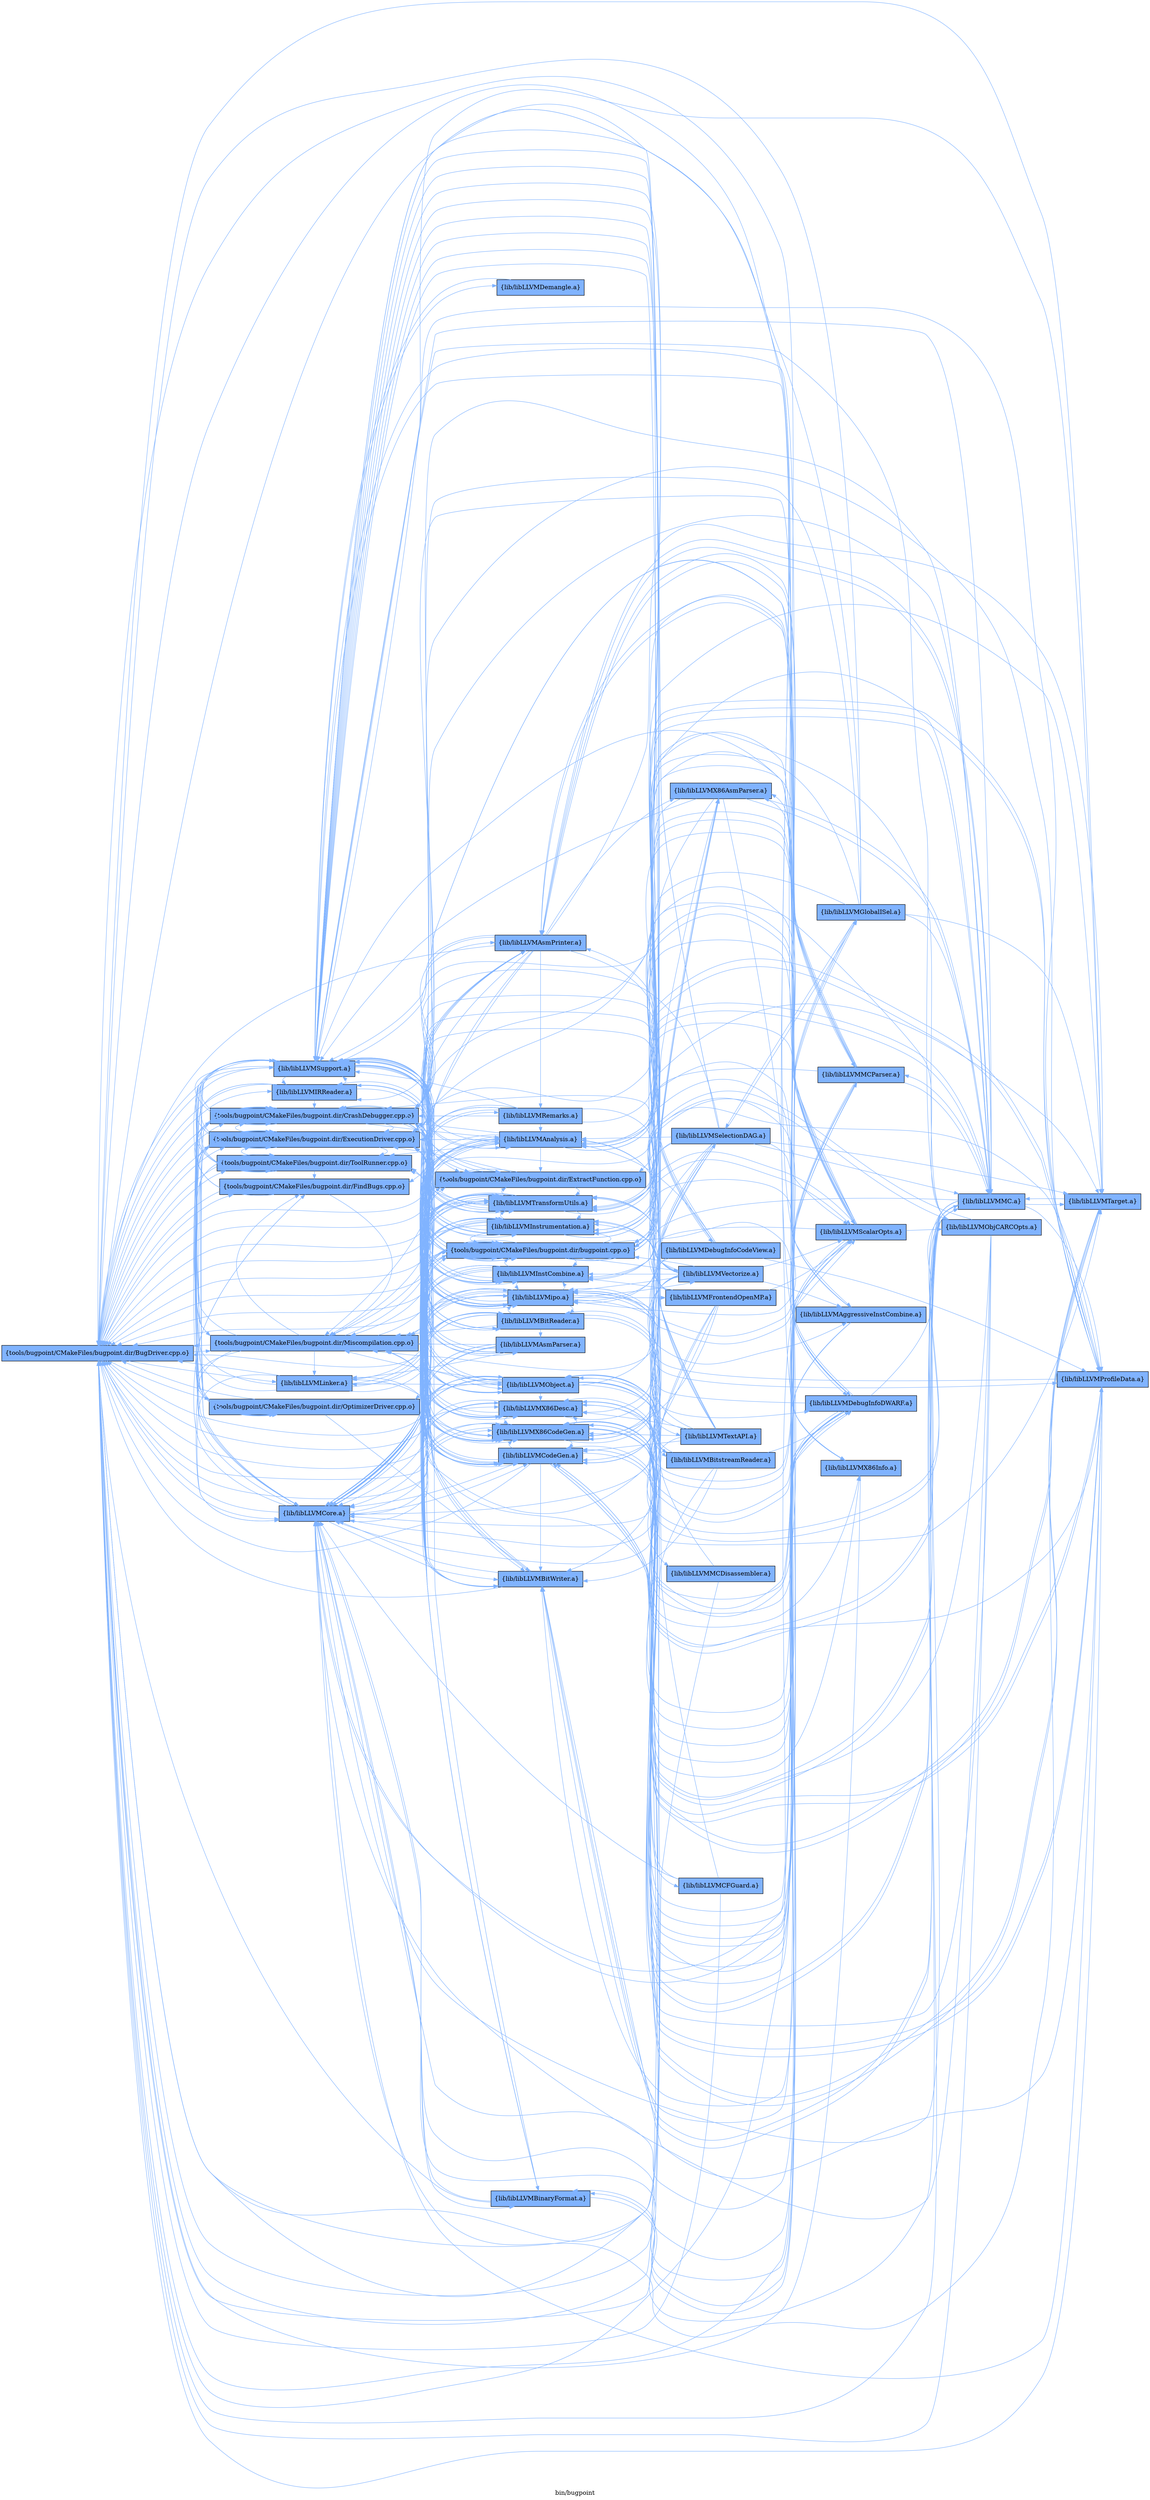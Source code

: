 digraph "bin/bugpoint" {
	label="bin/bugpoint";
	rankdir=LR;
	{ rank=same; Node0x5646d487c768;  }
	{ rank=same; Node0x5646d487c1c8; Node0x5646d487c8f8; Node0x5646d487d6b8; Node0x5646d487dde8; Node0x5646d487e608; Node0x5646d487eba8; Node0x5646d488dec8; Node0x5646d488e8c8; Node0x5646d488fb88; Node0x5646d48a2878;  }
	{ rank=same; Node0x5646d487d078; Node0x5646d4885cc8; Node0x5646d488cc08; Node0x5646d48a1f18; Node0x5646d488c708; Node0x5646d488b1c8; Node0x5646d488d608; Node0x5646d48969d8; Node0x5646d488c0c8; Node0x5646d4896f78; Node0x5646d48899b8; Node0x5646d488fdb8; Node0x5646d488d9c8; Node0x5646d488c438; Node0x5646d488f188; Node0x5646d48900d8; Node0x5646d48a37c8; Node0x5646d4895218;  }

	Node0x5646d487c768 [shape=record,shape=box,group=1,style=filled,fillcolor="0.600000 0.5 1",label="{tools/bugpoint/CMakeFiles/bugpoint.dir/BugDriver.cpp.o}"];
	Node0x5646d487c768 -> Node0x5646d487c1c8[color="0.600000 0.5 1"];
	Node0x5646d487c768 -> Node0x5646d487c8f8[color="0.600000 0.5 1"];
	Node0x5646d487c768 -> Node0x5646d487d6b8[color="0.600000 0.5 1"];
	Node0x5646d487c768 -> Node0x5646d487dde8[color="0.600000 0.5 1"];
	Node0x5646d487c768 -> Node0x5646d487e608[color="0.600000 0.5 1"];
	Node0x5646d487c768 -> Node0x5646d487eba8[color="0.600000 0.5 1"];
	Node0x5646d487c768 -> Node0x5646d488dec8[color="0.600000 0.5 1"];
	Node0x5646d487c768 -> Node0x5646d488e8c8[color="0.600000 0.5 1"];
	Node0x5646d487c768 -> Node0x5646d488fb88[color="0.600000 0.5 1"];
	Node0x5646d487c768 -> Node0x5646d48a2878[color="0.600000 0.5 1"];
	Node0x5646d487c1c8 [shape=record,shape=box,group=1,style=filled,fillcolor="0.600000 0.5 1",label="{tools/bugpoint/CMakeFiles/bugpoint.dir/CrashDebugger.cpp.o}"];
	Node0x5646d487c1c8 -> Node0x5646d487c768[color="0.600000 0.5 1"];
	Node0x5646d487c1c8 -> Node0x5646d487c8f8[color="0.600000 0.5 1"];
	Node0x5646d487c1c8 -> Node0x5646d487d078[color="0.600000 0.5 1"];
	Node0x5646d487c1c8 -> Node0x5646d487e608[color="0.600000 0.5 1"];
	Node0x5646d487c1c8 -> Node0x5646d4885cc8[color="0.600000 0.5 1"];
	Node0x5646d487c1c8 -> Node0x5646d488cc08[color="0.600000 0.5 1"];
	Node0x5646d487c1c8 -> Node0x5646d488dec8[color="0.600000 0.5 1"];
	Node0x5646d487c1c8 -> Node0x5646d48a2878[color="0.600000 0.5 1"];
	Node0x5646d487c1c8 -> Node0x5646d48a1f18[color="0.600000 0.5 1"];
	Node0x5646d487c8f8 [shape=record,shape=box,group=1,style=filled,fillcolor="0.600000 0.5 1",label="{tools/bugpoint/CMakeFiles/bugpoint.dir/ExecutionDriver.cpp.o}"];
	Node0x5646d487c8f8 -> Node0x5646d487c768[color="0.600000 0.5 1"];
	Node0x5646d487c8f8 -> Node0x5646d487c1c8[color="0.600000 0.5 1"];
	Node0x5646d487c8f8 -> Node0x5646d487e608[color="0.600000 0.5 1"];
	Node0x5646d487c8f8 -> Node0x5646d487eba8[color="0.600000 0.5 1"];
	Node0x5646d487c8f8 -> Node0x5646d48a2878[color="0.600000 0.5 1"];
	Node0x5646d487d6b8 [shape=record,shape=box,group=1,style=filled,fillcolor="0.600000 0.5 1",label="{tools/bugpoint/CMakeFiles/bugpoint.dir/FindBugs.cpp.o}"];
	Node0x5646d487d6b8 -> Node0x5646d487c768[color="0.600000 0.5 1"];
	Node0x5646d487d6b8 -> Node0x5646d487c1c8[color="0.600000 0.5 1"];
	Node0x5646d487d6b8 -> Node0x5646d487c8f8[color="0.600000 0.5 1"];
	Node0x5646d487d6b8 -> Node0x5646d487dde8[color="0.600000 0.5 1"];
	Node0x5646d487d6b8 -> Node0x5646d487e608[color="0.600000 0.5 1"];
	Node0x5646d487d6b8 -> Node0x5646d48a2878[color="0.600000 0.5 1"];
	Node0x5646d487dde8 [shape=record,shape=box,group=1,style=filled,fillcolor="0.600000 0.5 1",label="{tools/bugpoint/CMakeFiles/bugpoint.dir/Miscompilation.cpp.o}"];
	Node0x5646d487dde8 -> Node0x5646d487c768[color="0.600000 0.5 1"];
	Node0x5646d487dde8 -> Node0x5646d487c1c8[color="0.600000 0.5 1"];
	Node0x5646d487dde8 -> Node0x5646d487c8f8[color="0.600000 0.5 1"];
	Node0x5646d487dde8 -> Node0x5646d487d078[color="0.600000 0.5 1"];
	Node0x5646d487dde8 -> Node0x5646d487d6b8[color="0.600000 0.5 1"];
	Node0x5646d487dde8 -> Node0x5646d487e608[color="0.600000 0.5 1"];
	Node0x5646d487dde8 -> Node0x5646d487eba8[color="0.600000 0.5 1"];
	Node0x5646d487dde8 -> Node0x5646d4885cc8[color="0.600000 0.5 1"];
	Node0x5646d487dde8 -> Node0x5646d488dec8[color="0.600000 0.5 1"];
	Node0x5646d487dde8 -> Node0x5646d488fb88[color="0.600000 0.5 1"];
	Node0x5646d487dde8 -> Node0x5646d48a2878[color="0.600000 0.5 1"];
	Node0x5646d487dde8 -> Node0x5646d48a1f18[color="0.600000 0.5 1"];
	Node0x5646d487e608 [shape=record,shape=box,group=1,style=filled,fillcolor="0.600000 0.5 1",label="{tools/bugpoint/CMakeFiles/bugpoint.dir/OptimizerDriver.cpp.o}"];
	Node0x5646d487e608 -> Node0x5646d487c768[color="0.600000 0.5 1"];
	Node0x5646d487e608 -> Node0x5646d487c1c8[color="0.600000 0.5 1"];
	Node0x5646d487e608 -> Node0x5646d487c8f8[color="0.600000 0.5 1"];
	Node0x5646d487e608 -> Node0x5646d487eba8[color="0.600000 0.5 1"];
	Node0x5646d487e608 -> Node0x5646d488c708[color="0.600000 0.5 1"];
	Node0x5646d487e608 -> Node0x5646d48a2878[color="0.600000 0.5 1"];
	Node0x5646d487eba8 [shape=record,shape=box,group=1,style=filled,fillcolor="0.600000 0.5 1",label="{tools/bugpoint/CMakeFiles/bugpoint.dir/ToolRunner.cpp.o}"];
	Node0x5646d487eba8 -> Node0x5646d487c768[color="0.600000 0.5 1"];
	Node0x5646d487eba8 -> Node0x5646d487c1c8[color="0.600000 0.5 1"];
	Node0x5646d487eba8 -> Node0x5646d487c8f8[color="0.600000 0.5 1"];
	Node0x5646d487eba8 -> Node0x5646d487d6b8[color="0.600000 0.5 1"];
	Node0x5646d487eba8 -> Node0x5646d48a2878[color="0.600000 0.5 1"];
	Node0x5646d488dec8 [shape=record,shape=box,group=1,style=filled,fillcolor="0.600000 0.5 1",label="{lib/libLLVMCore.a}"];
	Node0x5646d488dec8 -> Node0x5646d487c768[color="0.600000 0.5 1"];
	Node0x5646d488dec8 -> Node0x5646d48a2878[color="0.600000 0.5 1"];
	Node0x5646d488dec8 -> Node0x5646d487c1c8[color="0.600000 0.5 1"];
	Node0x5646d488dec8 -> Node0x5646d488b1c8[color="0.600000 0.5 1"];
	Node0x5646d488dec8 -> Node0x5646d488cc08[color="0.600000 0.5 1"];
	Node0x5646d488dec8 -> Node0x5646d488c708[color="0.600000 0.5 1"];
	Node0x5646d488dec8 -> Node0x5646d488d608[color="0.600000 0.5 1"];
	Node0x5646d488dec8 -> Node0x5646d48969d8[color="0.600000 0.5 1"];
	Node0x5646d488dec8 -> Node0x5646d488c0c8[color="0.600000 0.5 1"];
	Node0x5646d488dec8 -> Node0x5646d487d078[color="0.600000 0.5 1"];
	Node0x5646d488dec8 -> Node0x5646d487d6b8[color="0.600000 0.5 1"];
	Node0x5646d488dec8 -> Node0x5646d4896f78[color="0.600000 0.5 1"];
	Node0x5646d488dec8 -> Node0x5646d487c8f8[color="0.600000 0.5 1"];
	Node0x5646d488dec8 -> Node0x5646d4885cc8[color="0.600000 0.5 1"];
	Node0x5646d488e8c8 [shape=record,shape=box,group=1,style=filled,fillcolor="0.600000 0.5 1",label="{lib/libLLVMIRReader.a}"];
	Node0x5646d488e8c8 -> Node0x5646d487c768[color="0.600000 0.5 1"];
	Node0x5646d488e8c8 -> Node0x5646d487c1c8[color="0.600000 0.5 1"];
	Node0x5646d488e8c8 -> Node0x5646d487dde8[color="0.600000 0.5 1"];
	Node0x5646d488e8c8 -> Node0x5646d488d608[color="0.600000 0.5 1"];
	Node0x5646d488e8c8 -> Node0x5646d488dec8[color="0.600000 0.5 1"];
	Node0x5646d488e8c8 -> Node0x5646d48a2878[color="0.600000 0.5 1"];
	Node0x5646d488e8c8 -> Node0x5646d48899b8[color="0.600000 0.5 1"];
	Node0x5646d488e8c8 -> Node0x5646d488fdb8[color="0.600000 0.5 1"];
	Node0x5646d488fb88 [shape=record,shape=box,group=1,style=filled,fillcolor="0.600000 0.5 1",label="{lib/libLLVMLinker.a}"];
	Node0x5646d488fb88 -> Node0x5646d487c768[color="0.600000 0.5 1"];
	Node0x5646d488fb88 -> Node0x5646d487c1c8[color="0.600000 0.5 1"];
	Node0x5646d488fb88 -> Node0x5646d488b1c8[color="0.600000 0.5 1"];
	Node0x5646d488fb88 -> Node0x5646d488cc08[color="0.600000 0.5 1"];
	Node0x5646d488fb88 -> Node0x5646d488dec8[color="0.600000 0.5 1"];
	Node0x5646d488fb88 -> Node0x5646d488d9c8[color="0.600000 0.5 1"];
	Node0x5646d488fb88 -> Node0x5646d48a2878[color="0.600000 0.5 1"];
	Node0x5646d488fb88 -> Node0x5646d48a1f18[color="0.600000 0.5 1"];
	Node0x5646d488fb88 -> Node0x5646d488c438[color="0.600000 0.5 1"];
	Node0x5646d48a2878 [shape=record,shape=box,group=1,style=filled,fillcolor="0.600000 0.5 1",label="{lib/libLLVMSupport.a}"];
	Node0x5646d48a2878 -> Node0x5646d487c768[color="0.600000 0.5 1"];
	Node0x5646d48a2878 -> Node0x5646d487c1c8[color="0.600000 0.5 1"];
	Node0x5646d48a2878 -> Node0x5646d487c8f8[color="0.600000 0.5 1"];
	Node0x5646d48a2878 -> Node0x5646d488b1c8[color="0.600000 0.5 1"];
	Node0x5646d48a2878 -> Node0x5646d488cc08[color="0.600000 0.5 1"];
	Node0x5646d48a2878 -> Node0x5646d488d608[color="0.600000 0.5 1"];
	Node0x5646d48a2878 -> Node0x5646d488dec8[color="0.600000 0.5 1"];
	Node0x5646d48a2878 -> Node0x5646d4885cc8[color="0.600000 0.5 1"];
	Node0x5646d48a2878 -> Node0x5646d488f188[color="0.600000 0.5 1"];
	Node0x5646d48a2878 -> Node0x5646d488c708[color="0.600000 0.5 1"];
	Node0x5646d48a2878 -> Node0x5646d487eba8[color="0.600000 0.5 1"];
	Node0x5646d48a2878 -> Node0x5646d488c0c8[color="0.600000 0.5 1"];
	Node0x5646d48a2878 -> Node0x5646d48900d8[color="0.600000 0.5 1"];
	Node0x5646d48a2878 -> Node0x5646d488e8c8[color="0.600000 0.5 1"];
	Node0x5646d48a2878 -> Node0x5646d488d9c8[color="0.600000 0.5 1"];
	Node0x5646d48a2878 -> Node0x5646d487d078[color="0.600000 0.5 1"];
	Node0x5646d48a2878 -> Node0x5646d48a37c8[color="0.600000 0.5 1"];
	Node0x5646d48a2878 -> Node0x5646d4895218[color="0.600000 0.5 1"];
	Node0x5646d48a2878 -> Node0x5646d488c438[color="0.600000 0.5 1"];
	Node0x5646d487d078 [shape=record,shape=box,group=1,style=filled,fillcolor="0.600000 0.5 1",label="{tools/bugpoint/CMakeFiles/bugpoint.dir/ExtractFunction.cpp.o}"];
	Node0x5646d487d078 -> Node0x5646d487c768[color="0.600000 0.5 1"];
	Node0x5646d487d078 -> Node0x5646d487c1c8[color="0.600000 0.5 1"];
	Node0x5646d487d078 -> Node0x5646d487c8f8[color="0.600000 0.5 1"];
	Node0x5646d487d078 -> Node0x5646d487e608[color="0.600000 0.5 1"];
	Node0x5646d487d078 -> Node0x5646d488dec8[color="0.600000 0.5 1"];
	Node0x5646d487d078 -> Node0x5646d48a2878[color="0.600000 0.5 1"];
	Node0x5646d487d078 -> Node0x5646d48a1f18[color="0.600000 0.5 1"];
	Node0x5646d4885cc8 [shape=record,shape=box,group=1,style=filled,fillcolor="0.600000 0.5 1",label="{tools/bugpoint/CMakeFiles/bugpoint.dir/bugpoint.cpp.o}"];
	Node0x5646d4885cc8 -> Node0x5646d487c768[color="0.600000 0.5 1"];
	Node0x5646d4885cc8 -> Node0x5646d487c1c8[color="0.600000 0.5 1"];
	Node0x5646d4885cc8 -> Node0x5646d487c8f8[color="0.600000 0.5 1"];
	Node0x5646d4885cc8 -> Node0x5646d488b6c8[color="0.600000 0.5 1"];
	Node0x5646d4885cc8 -> Node0x5646d488b1c8[color="0.600000 0.5 1"];
	Node0x5646d4885cc8 -> Node0x5646d488c0c8[color="0.600000 0.5 1"];
	Node0x5646d4885cc8 -> Node0x5646d488cc08[color="0.600000 0.5 1"];
	Node0x5646d4885cc8 -> Node0x5646d488bbc8[color="0.600000 0.5 1"];
	Node0x5646d4885cc8 -> Node0x5646d488d608[color="0.600000 0.5 1"];
	Node0x5646d4885cc8 -> Node0x5646d488dec8[color="0.600000 0.5 1"];
	Node0x5646d4885cc8 -> Node0x5646d488d9c8[color="0.600000 0.5 1"];
	Node0x5646d4885cc8 -> Node0x5646d488e3c8[color="0.600000 0.5 1"];
	Node0x5646d4885cc8 -> Node0x5646d488f188[color="0.600000 0.5 1"];
	Node0x5646d4885cc8 -> Node0x5646d48900d8[color="0.600000 0.5 1"];
	Node0x5646d4885cc8 -> Node0x5646d48a0c58[color="0.600000 0.5 1"];
	Node0x5646d4885cc8 -> Node0x5646d48a0758[color="0.600000 0.5 1"];
	Node0x5646d4885cc8 -> Node0x5646d48a2878[color="0.600000 0.5 1"];
	Node0x5646d4885cc8 -> Node0x5646d48a2378[color="0.600000 0.5 1"];
	Node0x5646d4885cc8 -> Node0x5646d48a1f18[color="0.600000 0.5 1"];
	Node0x5646d4885cc8 -> Node0x5646d48a1a18[color="0.600000 0.5 1"];
	Node0x5646d488cc08 [shape=record,shape=box,group=1,style=filled,fillcolor="0.600000 0.5 1",label="{lib/libLLVMAnalysis.a}"];
	Node0x5646d488cc08 -> Node0x5646d487c768[color="0.600000 0.5 1"];
	Node0x5646d488cc08 -> Node0x5646d487c1c8[color="0.600000 0.5 1"];
	Node0x5646d488cc08 -> Node0x5646d488b1c8[color="0.600000 0.5 1"];
	Node0x5646d488cc08 -> Node0x5646d488dec8[color="0.600000 0.5 1"];
	Node0x5646d488cc08 -> Node0x5646d48a2878[color="0.600000 0.5 1"];
	Node0x5646d488cc08 -> Node0x5646d4885cc8[color="0.600000 0.5 1"];
	Node0x5646d488cc08 -> Node0x5646d487c8f8[color="0.600000 0.5 1"];
	Node0x5646d488cc08 -> Node0x5646d487dde8[color="0.600000 0.5 1"];
	Node0x5646d488cc08 -> Node0x5646d487d078[color="0.600000 0.5 1"];
	Node0x5646d488cc08 -> Node0x5646d48969d8[color="0.600000 0.5 1"];
	Node0x5646d488cc08 -> Node0x5646d488c438[color="0.600000 0.5 1"];
	Node0x5646d488cc08 -> Node0x5646d488b808[color="0.600000 0.5 1"];
	Node0x5646d488cc08 -> Node0x5646d488d608[color="0.600000 0.5 1"];
	Node0x5646d488cc08 -> Node0x5646d487eba8[color="0.600000 0.5 1"];
	Node0x5646d488cc08 -> Node0x5646d48a0758[color="0.600000 0.5 1"];
	Node0x5646d488cc08 -> Node0x5646d488d9c8[color="0.600000 0.5 1"];
	Node0x5646d48a1f18 [shape=record,shape=box,group=1,style=filled,fillcolor="0.600000 0.5 1",label="{lib/libLLVMTransformUtils.a}"];
	Node0x5646d48a1f18 -> Node0x5646d487c768[color="0.600000 0.5 1"];
	Node0x5646d48a1f18 -> Node0x5646d48a2878[color="0.600000 0.5 1"];
	Node0x5646d48a1f18 -> Node0x5646d487c1c8[color="0.600000 0.5 1"];
	Node0x5646d48a1f18 -> Node0x5646d487c8f8[color="0.600000 0.5 1"];
	Node0x5646d48a1f18 -> Node0x5646d488b1c8[color="0.600000 0.5 1"];
	Node0x5646d48a1f18 -> Node0x5646d488cc08[color="0.600000 0.5 1"];
	Node0x5646d48a1f18 -> Node0x5646d488d608[color="0.600000 0.5 1"];
	Node0x5646d48a1f18 -> Node0x5646d488dec8[color="0.600000 0.5 1"];
	Node0x5646d48a1f18 -> Node0x5646d488d9c8[color="0.600000 0.5 1"];
	Node0x5646d48a1f18 -> Node0x5646d48a0758[color="0.600000 0.5 1"];
	Node0x5646d48a1f18 -> Node0x5646d487dde8[color="0.600000 0.5 1"];
	Node0x5646d48a1f18 -> Node0x5646d488f188[color="0.600000 0.5 1"];
	Node0x5646d48a1f18 -> Node0x5646d488c708[color="0.600000 0.5 1"];
	Node0x5646d48a1f18 -> Node0x5646d4885cc8[color="0.600000 0.5 1"];
	Node0x5646d48a1f18 -> Node0x5646d487eba8[color="0.600000 0.5 1"];
	Node0x5646d48a1f18 -> Node0x5646d487d078[color="0.600000 0.5 1"];
	Node0x5646d48a1f18 -> Node0x5646d48900d8[color="0.600000 0.5 1"];
	Node0x5646d48a1f18 -> Node0x5646d488fb88[color="0.600000 0.5 1"];
	Node0x5646d488c708 [shape=record,shape=box,group=1,style=filled,fillcolor="0.600000 0.5 1",label="{lib/libLLVMBitWriter.a}"];
	Node0x5646d488c708 -> Node0x5646d487c768[color="0.600000 0.5 1"];
	Node0x5646d488c708 -> Node0x5646d487c1c8[color="0.600000 0.5 1"];
	Node0x5646d488c708 -> Node0x5646d4885cc8[color="0.600000 0.5 1"];
	Node0x5646d488c708 -> Node0x5646d488b1c8[color="0.600000 0.5 1"];
	Node0x5646d488c708 -> Node0x5646d488cc08[color="0.600000 0.5 1"];
	Node0x5646d488c708 -> Node0x5646d488dec8[color="0.600000 0.5 1"];
	Node0x5646d488c708 -> Node0x5646d48a2878[color="0.600000 0.5 1"];
	Node0x5646d488c708 -> Node0x5646d488c438[color="0.600000 0.5 1"];
	Node0x5646d488c708 -> Node0x5646d488f688[color="0.600000 0.5 1"];
	Node0x5646d488b6c8 [shape=record,shape=box,group=1,style=filled,fillcolor="0.600000 0.5 1",label="{lib/libLLVMX86AsmParser.a}"];
	Node0x5646d488b6c8 -> Node0x5646d487c768[color="0.600000 0.5 1"];
	Node0x5646d488b6c8 -> Node0x5646d487c1c8[color="0.600000 0.5 1"];
	Node0x5646d488b6c8 -> Node0x5646d488c0c8[color="0.600000 0.5 1"];
	Node0x5646d488b6c8 -> Node0x5646d488bbc8[color="0.600000 0.5 1"];
	Node0x5646d488b6c8 -> Node0x5646d48a2878[color="0.600000 0.5 1"];
	Node0x5646d488b6c8 -> Node0x5646d488bee8[color="0.600000 0.5 1"];
	Node0x5646d488b6c8 -> Node0x5646d488f688[color="0.600000 0.5 1"];
	Node0x5646d488b1c8 [shape=record,shape=box,group=1,style=filled,fillcolor="0.600000 0.5 1",label="{lib/libLLVMX86CodeGen.a}"];
	Node0x5646d488b1c8 -> Node0x5646d487c768[color="0.600000 0.5 1"];
	Node0x5646d488b1c8 -> Node0x5646d488c0c8[color="0.600000 0.5 1"];
	Node0x5646d488b1c8 -> Node0x5646d488bbc8[color="0.600000 0.5 1"];
	Node0x5646d488b1c8 -> Node0x5646d488d608[color="0.600000 0.5 1"];
	Node0x5646d488b1c8 -> Node0x5646d488dec8[color="0.600000 0.5 1"];
	Node0x5646d488b1c8 -> Node0x5646d48a2878[color="0.600000 0.5 1"];
	Node0x5646d488b1c8 -> Node0x5646d48a37c8[color="0.600000 0.5 1"];
	Node0x5646d488b1c8 -> Node0x5646d488f688[color="0.600000 0.5 1"];
	Node0x5646d488b1c8 -> Node0x5646d487c1c8[color="0.600000 0.5 1"];
	Node0x5646d488b1c8 -> Node0x5646d4885cc8[color="0.600000 0.5 1"];
	Node0x5646d488b1c8 -> Node0x5646d488cc08[color="0.600000 0.5 1"];
	Node0x5646d488b1c8 -> Node0x5646d48a2378[color="0.600000 0.5 1"];
	Node0x5646d488b1c8 -> Node0x5646d487df28[color="0.600000 0.5 1"];
	Node0x5646d488b1c8 -> Node0x5646d487da78[color="0.600000 0.5 1"];
	Node0x5646d488b1c8 -> Node0x5646d487c678[color="0.600000 0.5 1"];
	Node0x5646d488b1c8 -> Node0x5646d488b808[color="0.600000 0.5 1"];
	Node0x5646d488b1c8 -> Node0x5646d48a1f18[color="0.600000 0.5 1"];
	Node0x5646d488c0c8 [shape=record,shape=box,group=1,style=filled,fillcolor="0.600000 0.5 1",label="{lib/libLLVMX86Desc.a}"];
	Node0x5646d488c0c8 -> Node0x5646d487c768[color="0.600000 0.5 1"];
	Node0x5646d488c0c8 -> Node0x5646d487c1c8[color="0.600000 0.5 1"];
	Node0x5646d488c0c8 -> Node0x5646d48a2878[color="0.600000 0.5 1"];
	Node0x5646d488c0c8 -> Node0x5646d488f688[color="0.600000 0.5 1"];
	Node0x5646d488c0c8 -> Node0x5646d488b1c8[color="0.600000 0.5 1"];
	Node0x5646d488c0c8 -> Node0x5646d488bbc8[color="0.600000 0.5 1"];
	Node0x5646d488c0c8 -> Node0x5646d48a3c78[color="0.600000 0.5 1"];
	Node0x5646d488c0c8 -> Node0x5646d4885cc8[color="0.600000 0.5 1"];
	Node0x5646d488c0c8 -> Node0x5646d488b6c8[color="0.600000 0.5 1"];
	Node0x5646d488c0c8 -> Node0x5646d48969d8[color="0.600000 0.5 1"];
	Node0x5646d488bbc8 [shape=record,shape=box,group=1,style=filled,fillcolor="0.600000 0.5 1",label="{lib/libLLVMX86Info.a}"];
	Node0x5646d488bbc8 -> Node0x5646d487c768[color="0.600000 0.5 1"];
	Node0x5646d488bbc8 -> Node0x5646d48a2878[color="0.600000 0.5 1"];
	Node0x5646d488d608 [shape=record,shape=box,group=1,style=filled,fillcolor="0.600000 0.5 1",label="{lib/libLLVMCodeGen.a}"];
	Node0x5646d488d608 -> Node0x5646d487c768[color="0.600000 0.5 1"];
	Node0x5646d488d608 -> Node0x5646d487c1c8[color="0.600000 0.5 1"];
	Node0x5646d488d608 -> Node0x5646d488b1c8[color="0.600000 0.5 1"];
	Node0x5646d488d608 -> Node0x5646d488cc08[color="0.600000 0.5 1"];
	Node0x5646d488d608 -> Node0x5646d488dec8[color="0.600000 0.5 1"];
	Node0x5646d488d608 -> Node0x5646d48a2878[color="0.600000 0.5 1"];
	Node0x5646d488d608 -> Node0x5646d4885cc8[color="0.600000 0.5 1"];
	Node0x5646d488d608 -> Node0x5646d488f688[color="0.600000 0.5 1"];
	Node0x5646d488d608 -> Node0x5646d48a1f18[color="0.600000 0.5 1"];
	Node0x5646d488d608 -> Node0x5646d488c0c8[color="0.600000 0.5 1"];
	Node0x5646d488d608 -> Node0x5646d487c8f8[color="0.600000 0.5 1"];
	Node0x5646d488d608 -> Node0x5646d48a2378[color="0.600000 0.5 1"];
	Node0x5646d488d608 -> Node0x5646d487d078[color="0.600000 0.5 1"];
	Node0x5646d488d608 -> Node0x5646d488c708[color="0.600000 0.5 1"];
	Node0x5646d488d608 -> Node0x5646d487eba8[color="0.600000 0.5 1"];
	Node0x5646d488d608 -> Node0x5646d488b808[color="0.600000 0.5 1"];
	Node0x5646d488d608 -> Node0x5646d48a0758[color="0.600000 0.5 1"];
	Node0x5646d488d608 -> Node0x5646d487dde8[color="0.600000 0.5 1"];
	Node0x5646d488d608 -> Node0x5646d48a37c8[color="0.600000 0.5 1"];
	Node0x5646d488d9c8 [shape=record,shape=box,group=1,style=filled,fillcolor="0.600000 0.5 1",label="{lib/libLLVMipo.a}"];
	Node0x5646d488d9c8 -> Node0x5646d487c768[color="0.600000 0.5 1"];
	Node0x5646d488d9c8 -> Node0x5646d488b1c8[color="0.600000 0.5 1"];
	Node0x5646d488d9c8 -> Node0x5646d488cc08[color="0.600000 0.5 1"];
	Node0x5646d488d9c8 -> Node0x5646d488d608[color="0.600000 0.5 1"];
	Node0x5646d488d9c8 -> Node0x5646d488dec8[color="0.600000 0.5 1"];
	Node0x5646d488d9c8 -> Node0x5646d48a2878[color="0.600000 0.5 1"];
	Node0x5646d488d9c8 -> Node0x5646d48a1f18[color="0.600000 0.5 1"];
	Node0x5646d488d9c8 -> Node0x5646d487dde8[color="0.600000 0.5 1"];
	Node0x5646d488d9c8 -> Node0x5646d488c708[color="0.600000 0.5 1"];
	Node0x5646d488d9c8 -> Node0x5646d487c1c8[color="0.600000 0.5 1"];
	Node0x5646d488d9c8 -> Node0x5646d487c8f8[color="0.600000 0.5 1"];
	Node0x5646d488d9c8 -> Node0x5646d4885cc8[color="0.600000 0.5 1"];
	Node0x5646d488d9c8 -> Node0x5646d488e8c8[color="0.600000 0.5 1"];
	Node0x5646d488d9c8 -> Node0x5646d488fb88[color="0.600000 0.5 1"];
	Node0x5646d488d9c8 -> Node0x5646d488fdb8[color="0.600000 0.5 1"];
	Node0x5646d488d9c8 -> Node0x5646d488d838[color="0.600000 0.5 1"];
	Node0x5646d488d9c8 -> Node0x5646d488e3c8[color="0.600000 0.5 1"];
	Node0x5646d488d9c8 -> Node0x5646d488f188[color="0.600000 0.5 1"];
	Node0x5646d488d9c8 -> Node0x5646d48900d8[color="0.600000 0.5 1"];
	Node0x5646d488d9c8 -> Node0x5646d48a0758[color="0.600000 0.5 1"];
	Node0x5646d488d9c8 -> Node0x5646d48a1a18[color="0.600000 0.5 1"];
	Node0x5646d488d9c8 -> Node0x5646d488b808[color="0.600000 0.5 1"];
	Node0x5646d488d9c8 -> Node0x5646d487d078[color="0.600000 0.5 1"];
	Node0x5646d488d9c8 -> Node0x5646d487eba8[color="0.600000 0.5 1"];
	Node0x5646d488e3c8 [shape=record,shape=box,group=1,style=filled,fillcolor="0.600000 0.5 1",label="{lib/libLLVMAggressiveInstCombine.a}"];
	Node0x5646d488e3c8 -> Node0x5646d487c768[color="0.600000 0.5 1"];
	Node0x5646d488e3c8 -> Node0x5646d488b1c8[color="0.600000 0.5 1"];
	Node0x5646d488e3c8 -> Node0x5646d488cc08[color="0.600000 0.5 1"];
	Node0x5646d488e3c8 -> Node0x5646d488d608[color="0.600000 0.5 1"];
	Node0x5646d488e3c8 -> Node0x5646d488dec8[color="0.600000 0.5 1"];
	Node0x5646d488e3c8 -> Node0x5646d48a2878[color="0.600000 0.5 1"];
	Node0x5646d488e3c8 -> Node0x5646d48a1f18[color="0.600000 0.5 1"];
	Node0x5646d488f188 [shape=record,shape=box,group=1,style=filled,fillcolor="0.600000 0.5 1",label="{lib/libLLVMInstCombine.a}"];
	Node0x5646d488f188 -> Node0x5646d487c768[color="0.600000 0.5 1"];
	Node0x5646d488f188 -> Node0x5646d487c1c8[color="0.600000 0.5 1"];
	Node0x5646d488f188 -> Node0x5646d487c8f8[color="0.600000 0.5 1"];
	Node0x5646d488f188 -> Node0x5646d4885cc8[color="0.600000 0.5 1"];
	Node0x5646d488f188 -> Node0x5646d488b1c8[color="0.600000 0.5 1"];
	Node0x5646d488f188 -> Node0x5646d488cc08[color="0.600000 0.5 1"];
	Node0x5646d488f188 -> Node0x5646d488d608[color="0.600000 0.5 1"];
	Node0x5646d488f188 -> Node0x5646d488dec8[color="0.600000 0.5 1"];
	Node0x5646d488f188 -> Node0x5646d488d9c8[color="0.600000 0.5 1"];
	Node0x5646d488f188 -> Node0x5646d48a2878[color="0.600000 0.5 1"];
	Node0x5646d488f188 -> Node0x5646d48a1f18[color="0.600000 0.5 1"];
	Node0x5646d488f188 -> Node0x5646d487dde8[color="0.600000 0.5 1"];
	Node0x5646d488f188 -> Node0x5646d488c708[color="0.600000 0.5 1"];
	Node0x5646d48900d8 [shape=record,shape=box,group=1,style=filled,fillcolor="0.600000 0.5 1",label="{lib/libLLVMInstrumentation.a}"];
	Node0x5646d48900d8 -> Node0x5646d487c768[color="0.600000 0.5 1"];
	Node0x5646d48900d8 -> Node0x5646d487c1c8[color="0.600000 0.5 1"];
	Node0x5646d48900d8 -> Node0x5646d488b1c8[color="0.600000 0.5 1"];
	Node0x5646d48900d8 -> Node0x5646d488cc08[color="0.600000 0.5 1"];
	Node0x5646d48900d8 -> Node0x5646d488dec8[color="0.600000 0.5 1"];
	Node0x5646d48900d8 -> Node0x5646d48a2878[color="0.600000 0.5 1"];
	Node0x5646d48900d8 -> Node0x5646d488d9c8[color="0.600000 0.5 1"];
	Node0x5646d48900d8 -> Node0x5646d488b808[color="0.600000 0.5 1"];
	Node0x5646d48900d8 -> Node0x5646d487c8f8[color="0.600000 0.5 1"];
	Node0x5646d48900d8 -> Node0x5646d487dde8[color="0.600000 0.5 1"];
	Node0x5646d48900d8 -> Node0x5646d4885cc8[color="0.600000 0.5 1"];
	Node0x5646d48900d8 -> Node0x5646d488d608[color="0.600000 0.5 1"];
	Node0x5646d48900d8 -> Node0x5646d488f188[color="0.600000 0.5 1"];
	Node0x5646d48900d8 -> Node0x5646d48a1f18[color="0.600000 0.5 1"];
	Node0x5646d48900d8 -> Node0x5646d488f688[color="0.600000 0.5 1"];
	Node0x5646d48a0c58 [shape=record,shape=box,group=1,style=filled,fillcolor="0.600000 0.5 1",label="{lib/libLLVMObjCARCOpts.a}"];
	Node0x5646d48a0c58 -> Node0x5646d487c768[color="0.600000 0.5 1"];
	Node0x5646d48a0c58 -> Node0x5646d488b1c8[color="0.600000 0.5 1"];
	Node0x5646d48a0c58 -> Node0x5646d488cc08[color="0.600000 0.5 1"];
	Node0x5646d48a0c58 -> Node0x5646d488dec8[color="0.600000 0.5 1"];
	Node0x5646d48a0c58 -> Node0x5646d48a2878[color="0.600000 0.5 1"];
	Node0x5646d48a0c58 -> Node0x5646d48a1f18[color="0.600000 0.5 1"];
	Node0x5646d48a0c58 -> Node0x5646d4885cc8[color="0.600000 0.5 1"];
	Node0x5646d48a0c58 -> Node0x5646d488d608[color="0.600000 0.5 1"];
	Node0x5646d48a0758 [shape=record,shape=box,group=1,style=filled,fillcolor="0.600000 0.5 1",label="{lib/libLLVMScalarOpts.a}"];
	Node0x5646d48a0758 -> Node0x5646d487c768[color="0.600000 0.5 1"];
	Node0x5646d48a0758 -> Node0x5646d487c1c8[color="0.600000 0.5 1"];
	Node0x5646d48a0758 -> Node0x5646d488b1c8[color="0.600000 0.5 1"];
	Node0x5646d48a0758 -> Node0x5646d488cc08[color="0.600000 0.5 1"];
	Node0x5646d48a0758 -> Node0x5646d488dec8[color="0.600000 0.5 1"];
	Node0x5646d48a0758 -> Node0x5646d488d9c8[color="0.600000 0.5 1"];
	Node0x5646d48a0758 -> Node0x5646d48a2878[color="0.600000 0.5 1"];
	Node0x5646d48a0758 -> Node0x5646d48a1f18[color="0.600000 0.5 1"];
	Node0x5646d48a0758 -> Node0x5646d4885cc8[color="0.600000 0.5 1"];
	Node0x5646d48a0758 -> Node0x5646d488d608[color="0.600000 0.5 1"];
	Node0x5646d48a0758 -> Node0x5646d488f188[color="0.600000 0.5 1"];
	Node0x5646d48a0758 -> Node0x5646d487c8f8[color="0.600000 0.5 1"];
	Node0x5646d48a0758 -> Node0x5646d488c708[color="0.600000 0.5 1"];
	Node0x5646d48a0758 -> Node0x5646d48900d8[color="0.600000 0.5 1"];
	Node0x5646d48a0758 -> Node0x5646d48a0c58[color="0.600000 0.5 1"];
	Node0x5646d48a0758 -> Node0x5646d487d078[color="0.600000 0.5 1"];
	Node0x5646d48a0758 -> Node0x5646d487dde8[color="0.600000 0.5 1"];
	Node0x5646d48a2378 [shape=record,shape=box,group=1,style=filled,fillcolor="0.600000 0.5 1",label="{lib/libLLVMTarget.a}"];
	Node0x5646d48a2378 -> Node0x5646d487c768[color="0.600000 0.5 1"];
	Node0x5646d48a2378 -> Node0x5646d488b1c8[color="0.600000 0.5 1"];
	Node0x5646d48a2378 -> Node0x5646d488cc08[color="0.600000 0.5 1"];
	Node0x5646d48a2378 -> Node0x5646d488dec8[color="0.600000 0.5 1"];
	Node0x5646d48a2378 -> Node0x5646d48a2878[color="0.600000 0.5 1"];
	Node0x5646d48a2378 -> Node0x5646d488d608[color="0.600000 0.5 1"];
	Node0x5646d48a2378 -> Node0x5646d488f688[color="0.600000 0.5 1"];
	Node0x5646d48a1a18 [shape=record,shape=box,group=1,style=filled,fillcolor="0.600000 0.5 1",label="{lib/libLLVMVectorize.a}"];
	Node0x5646d48a1a18 -> Node0x5646d487c768[color="0.600000 0.5 1"];
	Node0x5646d48a1a18 -> Node0x5646d488b1c8[color="0.600000 0.5 1"];
	Node0x5646d48a1a18 -> Node0x5646d488cc08[color="0.600000 0.5 1"];
	Node0x5646d48a1a18 -> Node0x5646d488d608[color="0.600000 0.5 1"];
	Node0x5646d48a1a18 -> Node0x5646d488dec8[color="0.600000 0.5 1"];
	Node0x5646d48a1a18 -> Node0x5646d488f188[color="0.600000 0.5 1"];
	Node0x5646d48a1a18 -> Node0x5646d48a0758[color="0.600000 0.5 1"];
	Node0x5646d48a1a18 -> Node0x5646d48a2878[color="0.600000 0.5 1"];
	Node0x5646d48a1a18 -> Node0x5646d48a1f18[color="0.600000 0.5 1"];
	Node0x5646d48a1a18 -> Node0x5646d487c1c8[color="0.600000 0.5 1"];
	Node0x5646d48a1a18 -> Node0x5646d487dde8[color="0.600000 0.5 1"];
	Node0x5646d48a1a18 -> Node0x5646d4885cc8[color="0.600000 0.5 1"];
	Node0x5646d48a1a18 -> Node0x5646d488d9c8[color="0.600000 0.5 1"];
	Node0x5646d48a1a18 -> Node0x5646d488e3c8[color="0.600000 0.5 1"];
	Node0x5646d48a1a18 -> Node0x5646d48900d8[color="0.600000 0.5 1"];
	Node0x5646d488bee8 [shape=record,shape=box,group=1,style=filled,fillcolor="0.600000 0.5 1",label="{lib/libLLVMMCParser.a}"];
	Node0x5646d488bee8 -> Node0x5646d487c768[color="0.600000 0.5 1"];
	Node0x5646d488bee8 -> Node0x5646d487c1c8[color="0.600000 0.5 1"];
	Node0x5646d488bee8 -> Node0x5646d488b6c8[color="0.600000 0.5 1"];
	Node0x5646d488bee8 -> Node0x5646d488b1c8[color="0.600000 0.5 1"];
	Node0x5646d488bee8 -> Node0x5646d488c0c8[color="0.600000 0.5 1"];
	Node0x5646d488bee8 -> Node0x5646d488cc08[color="0.600000 0.5 1"];
	Node0x5646d488bee8 -> Node0x5646d488d608[color="0.600000 0.5 1"];
	Node0x5646d488bee8 -> Node0x5646d488d9c8[color="0.600000 0.5 1"];
	Node0x5646d488bee8 -> Node0x5646d48a2878[color="0.600000 0.5 1"];
	Node0x5646d488bee8 -> Node0x5646d48a37c8[color="0.600000 0.5 1"];
	Node0x5646d488bee8 -> Node0x5646d488c438[color="0.600000 0.5 1"];
	Node0x5646d488bee8 -> Node0x5646d488f688[color="0.600000 0.5 1"];
	Node0x5646d488bee8 -> Node0x5646d488dec8[color="0.600000 0.5 1"];
	Node0x5646d488bee8 -> Node0x5646d4885cc8[color="0.600000 0.5 1"];
	Node0x5646d488f688 [shape=record,shape=box,group=1,style=filled,fillcolor="0.600000 0.5 1",label="{lib/libLLVMMC.a}"];
	Node0x5646d488f688 -> Node0x5646d487c768[color="0.600000 0.5 1"];
	Node0x5646d488f688 -> Node0x5646d488c0c8[color="0.600000 0.5 1"];
	Node0x5646d488f688 -> Node0x5646d48a2878[color="0.600000 0.5 1"];
	Node0x5646d488f688 -> Node0x5646d487c1c8[color="0.600000 0.5 1"];
	Node0x5646d488f688 -> Node0x5646d487c8f8[color="0.600000 0.5 1"];
	Node0x5646d488f688 -> Node0x5646d488c708[color="0.600000 0.5 1"];
	Node0x5646d488f688 -> Node0x5646d488d608[color="0.600000 0.5 1"];
	Node0x5646d488f688 -> Node0x5646d48a37c8[color="0.600000 0.5 1"];
	Node0x5646d488f688 -> Node0x5646d488bee8[color="0.600000 0.5 1"];
	Node0x5646d488f688 -> Node0x5646d488cc08[color="0.600000 0.5 1"];
	Node0x5646d488f688 -> Node0x5646d488dec8[color="0.600000 0.5 1"];
	Node0x5646d488f688 -> Node0x5646d488f188[color="0.600000 0.5 1"];
	Node0x5646d488f688 -> Node0x5646d488c438[color="0.600000 0.5 1"];
	Node0x5646d488f688 -> Node0x5646d488b6c8[color="0.600000 0.5 1"];
	Node0x5646d488f688 -> Node0x5646d488b1c8[color="0.600000 0.5 1"];
	Node0x5646d488f688 -> Node0x5646d488e8c8[color="0.600000 0.5 1"];
	Node0x5646d488f688 -> Node0x5646d48900d8[color="0.600000 0.5 1"];
	Node0x5646d488f688 -> Node0x5646d48a2378[color="0.600000 0.5 1"];
	Node0x5646d488f688 -> Node0x5646d488b808[color="0.600000 0.5 1"];
	Node0x5646d488f688 -> Node0x5646d48969d8[color="0.600000 0.5 1"];
	Node0x5646d48a37c8 [shape=record,shape=box,group=1,style=filled,fillcolor="0.600000 0.5 1",label="{lib/libLLVMAsmPrinter.a}"];
	Node0x5646d48a37c8 -> Node0x5646d487c768[color="0.600000 0.5 1"];
	Node0x5646d48a37c8 -> Node0x5646d487c1c8[color="0.600000 0.5 1"];
	Node0x5646d48a37c8 -> Node0x5646d488b1c8[color="0.600000 0.5 1"];
	Node0x5646d48a37c8 -> Node0x5646d488c0c8[color="0.600000 0.5 1"];
	Node0x5646d48a37c8 -> Node0x5646d488cc08[color="0.600000 0.5 1"];
	Node0x5646d48a37c8 -> Node0x5646d488d608[color="0.600000 0.5 1"];
	Node0x5646d48a37c8 -> Node0x5646d488dec8[color="0.600000 0.5 1"];
	Node0x5646d48a37c8 -> Node0x5646d488d9c8[color="0.600000 0.5 1"];
	Node0x5646d48a37c8 -> Node0x5646d48a2878[color="0.600000 0.5 1"];
	Node0x5646d48a37c8 -> Node0x5646d48a2378[color="0.600000 0.5 1"];
	Node0x5646d48a37c8 -> Node0x5646d48a1f18[color="0.600000 0.5 1"];
	Node0x5646d48a37c8 -> Node0x5646d488f688[color="0.600000 0.5 1"];
	Node0x5646d48a37c8 -> Node0x5646d48969d8[color="0.600000 0.5 1"];
	Node0x5646d48a37c8 -> Node0x5646d4896f78[color="0.600000 0.5 1"];
	Node0x5646d48a37c8 -> Node0x5646d487d6b8[color="0.600000 0.5 1"];
	Node0x5646d48a37c8 -> Node0x5646d488b6c8[color="0.600000 0.5 1"];
	Node0x5646d48a37c8 -> Node0x5646d488bee8[color="0.600000 0.5 1"];
	Node0x5646d48a37c8 -> Node0x5646d48a32c8[color="0.600000 0.5 1"];
	Node0x5646d48a37c8 -> Node0x5646d488c708[color="0.600000 0.5 1"];
	Node0x5646d48a37c8 -> Node0x5646d487c8f8[color="0.600000 0.5 1"];
	Node0x5646d48a37c8 -> Node0x5646d488ee68[color="0.600000 0.5 1"];
	Node0x5646d487df28 [shape=record,shape=box,group=1,style=filled,fillcolor="0.600000 0.5 1",label="{lib/libLLVMSelectionDAG.a}"];
	Node0x5646d487df28 -> Node0x5646d487c768[color="0.600000 0.5 1"];
	Node0x5646d487df28 -> Node0x5646d487c1c8[color="0.600000 0.5 1"];
	Node0x5646d487df28 -> Node0x5646d4885cc8[color="0.600000 0.5 1"];
	Node0x5646d487df28 -> Node0x5646d488b1c8[color="0.600000 0.5 1"];
	Node0x5646d487df28 -> Node0x5646d488cc08[color="0.600000 0.5 1"];
	Node0x5646d487df28 -> Node0x5646d488d608[color="0.600000 0.5 1"];
	Node0x5646d487df28 -> Node0x5646d488dec8[color="0.600000 0.5 1"];
	Node0x5646d487df28 -> Node0x5646d488f188[color="0.600000 0.5 1"];
	Node0x5646d487df28 -> Node0x5646d48a2878[color="0.600000 0.5 1"];
	Node0x5646d487df28 -> Node0x5646d48a1f18[color="0.600000 0.5 1"];
	Node0x5646d487df28 -> Node0x5646d488f688[color="0.600000 0.5 1"];
	Node0x5646d487df28 -> Node0x5646d488d9c8[color="0.600000 0.5 1"];
	Node0x5646d487df28 -> Node0x5646d48a0758[color="0.600000 0.5 1"];
	Node0x5646d487df28 -> Node0x5646d48a2378[color="0.600000 0.5 1"];
	Node0x5646d487df28 -> Node0x5646d487da78[color="0.600000 0.5 1"];
	Node0x5646d487df28 -> Node0x5646d488c708[color="0.600000 0.5 1"];
	Node0x5646d487da78 [shape=record,shape=box,group=1,style=filled,fillcolor="0.600000 0.5 1",label="{lib/libLLVMGlobalISel.a}"];
	Node0x5646d487da78 -> Node0x5646d487c768[color="0.600000 0.5 1"];
	Node0x5646d487da78 -> Node0x5646d488b1c8[color="0.600000 0.5 1"];
	Node0x5646d487da78 -> Node0x5646d488d608[color="0.600000 0.5 1"];
	Node0x5646d487da78 -> Node0x5646d488dec8[color="0.600000 0.5 1"];
	Node0x5646d487da78 -> Node0x5646d48a2878[color="0.600000 0.5 1"];
	Node0x5646d487da78 -> Node0x5646d487c1c8[color="0.600000 0.5 1"];
	Node0x5646d487da78 -> Node0x5646d488cc08[color="0.600000 0.5 1"];
	Node0x5646d487da78 -> Node0x5646d48a2378[color="0.600000 0.5 1"];
	Node0x5646d487da78 -> Node0x5646d487df28[color="0.600000 0.5 1"];
	Node0x5646d487da78 -> Node0x5646d488f688[color="0.600000 0.5 1"];
	Node0x5646d487da78 -> Node0x5646d48a1f18[color="0.600000 0.5 1"];
	Node0x5646d487c678 [shape=record,shape=box,group=1,style=filled,fillcolor="0.600000 0.5 1",label="{lib/libLLVMCFGuard.a}"];
	Node0x5646d487c678 -> Node0x5646d487c768[color="0.600000 0.5 1"];
	Node0x5646d487c678 -> Node0x5646d488b1c8[color="0.600000 0.5 1"];
	Node0x5646d487c678 -> Node0x5646d488dec8[color="0.600000 0.5 1"];
	Node0x5646d487c678 -> Node0x5646d48a2878[color="0.600000 0.5 1"];
	Node0x5646d488b808 [shape=record,shape=box,group=1,style=filled,fillcolor="0.600000 0.5 1",label="{lib/libLLVMProfileData.a}"];
	Node0x5646d488b808 -> Node0x5646d487c768[color="0.600000 0.5 1"];
	Node0x5646d488b808 -> Node0x5646d487c1c8[color="0.600000 0.5 1"];
	Node0x5646d488b808 -> Node0x5646d4885cc8[color="0.600000 0.5 1"];
	Node0x5646d488b808 -> Node0x5646d488cc08[color="0.600000 0.5 1"];
	Node0x5646d488b808 -> Node0x5646d488dec8[color="0.600000 0.5 1"];
	Node0x5646d488b808 -> Node0x5646d488d9c8[color="0.600000 0.5 1"];
	Node0x5646d488b808 -> Node0x5646d48900d8[color="0.600000 0.5 1"];
	Node0x5646d488b808 -> Node0x5646d48a2878[color="0.600000 0.5 1"];
	Node0x5646d488b808 -> Node0x5646d488c0c8[color="0.600000 0.5 1"];
	Node0x5646d488b808 -> Node0x5646d488c708[color="0.600000 0.5 1"];
	Node0x5646d488b808 -> Node0x5646d488b1c8[color="0.600000 0.5 1"];
	Node0x5646d488b808 -> Node0x5646d488d608[color="0.600000 0.5 1"];
	Node0x5646d48a3c78 [shape=record,shape=box,group=1,style=filled,fillcolor="0.600000 0.5 1",label="{lib/libLLVMMCDisassembler.a}"];
	Node0x5646d48a3c78 -> Node0x5646d487c768[color="0.600000 0.5 1"];
	Node0x5646d48a3c78 -> Node0x5646d48a2878[color="0.600000 0.5 1"];
	Node0x5646d48969d8 [shape=record,shape=box,group=1,style=filled,fillcolor="0.600000 0.5 1",label="{lib/libLLVMBinaryFormat.a}"];
	Node0x5646d48969d8 -> Node0x5646d487c768[color="0.600000 0.5 1"];
	Node0x5646d48969d8 -> Node0x5646d488dec8[color="0.600000 0.5 1"];
	Node0x5646d48969d8 -> Node0x5646d48a2878[color="0.600000 0.5 1"];
	Node0x5646d48969d8 -> Node0x5646d48a32c8[color="0.600000 0.5 1"];
	Node0x5646d488c438 [shape=record,shape=box,group=1,style=filled,fillcolor="0.600000 0.5 1",label="{lib/libLLVMObject.a}"];
	Node0x5646d488c438 -> Node0x5646d487c768[color="0.600000 0.5 1"];
	Node0x5646d488c438 -> Node0x5646d488dec8[color="0.600000 0.5 1"];
	Node0x5646d488c438 -> Node0x5646d48a2878[color="0.600000 0.5 1"];
	Node0x5646d488c438 -> Node0x5646d48969d8[color="0.600000 0.5 1"];
	Node0x5646d488c438 -> Node0x5646d487c1c8[color="0.600000 0.5 1"];
	Node0x5646d488c438 -> Node0x5646d487c8f8[color="0.600000 0.5 1"];
	Node0x5646d488c438 -> Node0x5646d48a32c8[color="0.600000 0.5 1"];
	Node0x5646d488c438 -> Node0x5646d487dde8[color="0.600000 0.5 1"];
	Node0x5646d488c438 -> Node0x5646d488b1c8[color="0.600000 0.5 1"];
	Node0x5646d488c438 -> Node0x5646d488c708[color="0.600000 0.5 1"];
	Node0x5646d488c438 -> Node0x5646d488f688[color="0.600000 0.5 1"];
	Node0x5646d488c438 -> Node0x5646d488fdb8[color="0.600000 0.5 1"];
	Node0x5646d488c438 -> Node0x5646d488c0c8[color="0.600000 0.5 1"];
	Node0x5646d488c438 -> Node0x5646d488cc08[color="0.600000 0.5 1"];
	Node0x5646d488c438 -> Node0x5646d488b6c8[color="0.600000 0.5 1"];
	Node0x5646d488c438 -> Node0x5646d488d608[color="0.600000 0.5 1"];
	Node0x5646d488c438 -> Node0x5646d48a2378[color="0.600000 0.5 1"];
	Node0x5646d488c438 -> Node0x5646d488bee8[color="0.600000 0.5 1"];
	Node0x5646d488c438 -> Node0x5646d488d9c8[color="0.600000 0.5 1"];
	Node0x5646d488c438 -> Node0x5646d48900d8[color="0.600000 0.5 1"];
	Node0x5646d488c438 -> Node0x5646d48a37c8[color="0.600000 0.5 1"];
	Node0x5646d488c438 -> Node0x5646d488f958[color="0.600000 0.5 1"];
	Node0x5646d488c438 -> Node0x5646d48a1f18[color="0.600000 0.5 1"];
	Node0x5646d4896f78 [shape=record,shape=box,group=1,style=filled,fillcolor="0.600000 0.5 1",label="{lib/libLLVMRemarks.a}"];
	Node0x5646d4896f78 -> Node0x5646d487c768[color="0.600000 0.5 1"];
	Node0x5646d4896f78 -> Node0x5646d48a2878[color="0.600000 0.5 1"];
	Node0x5646d4896f78 -> Node0x5646d48a32c8[color="0.600000 0.5 1"];
	Node0x5646d4896f78 -> Node0x5646d488cc08[color="0.600000 0.5 1"];
	Node0x5646d4896f78 -> Node0x5646d488c708[color="0.600000 0.5 1"];
	Node0x5646d4896f78 -> Node0x5646d488d608[color="0.600000 0.5 1"];
	Node0x5646d4896f78 -> Node0x5646d488dec8[color="0.600000 0.5 1"];
	Node0x5646d4896f78 -> Node0x5646d487c1c8[color="0.600000 0.5 1"];
	Node0x5646d4896f78 -> Node0x5646d488c0c8[color="0.600000 0.5 1"];
	Node0x5646d4896f78 -> Node0x5646d488fdb8[color="0.600000 0.5 1"];
	Node0x5646d4896f78 -> Node0x5646d4895f38[color="0.600000 0.5 1"];
	Node0x5646d488fdb8 [shape=record,shape=box,group=1,style=filled,fillcolor="0.600000 0.5 1",label="{lib/libLLVMBitReader.a}"];
	Node0x5646d488fdb8 -> Node0x5646d487c768[color="0.600000 0.5 1"];
	Node0x5646d488fdb8 -> Node0x5646d487c1c8[color="0.600000 0.5 1"];
	Node0x5646d488fdb8 -> Node0x5646d487c8f8[color="0.600000 0.5 1"];
	Node0x5646d488fdb8 -> Node0x5646d487dde8[color="0.600000 0.5 1"];
	Node0x5646d488fdb8 -> Node0x5646d488b1c8[color="0.600000 0.5 1"];
	Node0x5646d488fdb8 -> Node0x5646d488c0c8[color="0.600000 0.5 1"];
	Node0x5646d488fdb8 -> Node0x5646d488cc08[color="0.600000 0.5 1"];
	Node0x5646d488fdb8 -> Node0x5646d488d608[color="0.600000 0.5 1"];
	Node0x5646d488fdb8 -> Node0x5646d488dec8[color="0.600000 0.5 1"];
	Node0x5646d488fdb8 -> Node0x5646d488d9c8[color="0.600000 0.5 1"];
	Node0x5646d488fdb8 -> Node0x5646d48900d8[color="0.600000 0.5 1"];
	Node0x5646d488fdb8 -> Node0x5646d48a2878[color="0.600000 0.5 1"];
	Node0x5646d488fdb8 -> Node0x5646d48a1f18[color="0.600000 0.5 1"];
	Node0x5646d488fdb8 -> Node0x5646d48a32c8[color="0.600000 0.5 1"];
	Node0x5646d488fdb8 -> Node0x5646d48899b8[color="0.600000 0.5 1"];
	Node0x5646d488fdb8 -> Node0x5646d488c438[color="0.600000 0.5 1"];
	Node0x5646d488fdb8 -> Node0x5646d4895f38[color="0.600000 0.5 1"];
	Node0x5646d488fdb8 -> Node0x5646d488c708[color="0.600000 0.5 1"];
	Node0x5646d488d838 [shape=record,shape=box,group=1,style=filled,fillcolor="0.600000 0.5 1",label="{lib/libLLVMFrontendOpenMP.a}"];
	Node0x5646d488d838 -> Node0x5646d487c768[color="0.600000 0.5 1"];
	Node0x5646d488d838 -> Node0x5646d487c1c8[color="0.600000 0.5 1"];
	Node0x5646d488d838 -> Node0x5646d488b1c8[color="0.600000 0.5 1"];
	Node0x5646d488d838 -> Node0x5646d488cc08[color="0.600000 0.5 1"];
	Node0x5646d488d838 -> Node0x5646d488d608[color="0.600000 0.5 1"];
	Node0x5646d488d838 -> Node0x5646d488dec8[color="0.600000 0.5 1"];
	Node0x5646d488d838 -> Node0x5646d488f188[color="0.600000 0.5 1"];
	Node0x5646d488d838 -> Node0x5646d48900d8[color="0.600000 0.5 1"];
	Node0x5646d488d838 -> Node0x5646d48a0758[color="0.600000 0.5 1"];
	Node0x5646d488d838 -> Node0x5646d48a2878[color="0.600000 0.5 1"];
	Node0x5646d488d838 -> Node0x5646d48a1f18[color="0.600000 0.5 1"];
	Node0x5646d48899b8 [shape=record,shape=box,group=1,style=filled,fillcolor="0.600000 0.5 1",label="{lib/libLLVMAsmParser.a}"];
	Node0x5646d48899b8 -> Node0x5646d487c768[color="0.600000 0.5 1"];
	Node0x5646d48899b8 -> Node0x5646d487c1c8[color="0.600000 0.5 1"];
	Node0x5646d48899b8 -> Node0x5646d488b1c8[color="0.600000 0.5 1"];
	Node0x5646d48899b8 -> Node0x5646d488cc08[color="0.600000 0.5 1"];
	Node0x5646d48899b8 -> Node0x5646d488dec8[color="0.600000 0.5 1"];
	Node0x5646d48899b8 -> Node0x5646d488e8c8[color="0.600000 0.5 1"];
	Node0x5646d48899b8 -> Node0x5646d48a2878[color="0.600000 0.5 1"];
	Node0x5646d48899b8 -> Node0x5646d487c8f8[color="0.600000 0.5 1"];
	Node0x5646d48899b8 -> Node0x5646d487dde8[color="0.600000 0.5 1"];
	Node0x5646d48899b8 -> Node0x5646d488c708[color="0.600000 0.5 1"];
	Node0x5646d48899b8 -> Node0x5646d488d608[color="0.600000 0.5 1"];
	Node0x5646d48899b8 -> Node0x5646d488d9c8[color="0.600000 0.5 1"];
	Node0x5646d48899b8 -> Node0x5646d488fb88[color="0.600000 0.5 1"];
	Node0x5646d48899b8 -> Node0x5646d48a1f18[color="0.600000 0.5 1"];
	Node0x5646d48899b8 -> Node0x5646d48969d8[color="0.600000 0.5 1"];
	Node0x5646d48a32c8 [shape=record,shape=box,group=1,style=filled,fillcolor="0.600000 0.5 1",label="{lib/libLLVMDebugInfoDWARF.a}"];
	Node0x5646d48a32c8 -> Node0x5646d487c768[color="0.600000 0.5 1"];
	Node0x5646d48a32c8 -> Node0x5646d488c0c8[color="0.600000 0.5 1"];
	Node0x5646d48a32c8 -> Node0x5646d488d608[color="0.600000 0.5 1"];
	Node0x5646d48a32c8 -> Node0x5646d48a2878[color="0.600000 0.5 1"];
	Node0x5646d48a32c8 -> Node0x5646d488f688[color="0.600000 0.5 1"];
	Node0x5646d48a32c8 -> Node0x5646d48969d8[color="0.600000 0.5 1"];
	Node0x5646d48a32c8 -> Node0x5646d487c1c8[color="0.600000 0.5 1"];
	Node0x5646d48a32c8 -> Node0x5646d488cc08[color="0.600000 0.5 1"];
	Node0x5646d48a32c8 -> Node0x5646d488c708[color="0.600000 0.5 1"];
	Node0x5646d48a32c8 -> Node0x5646d488c438[color="0.600000 0.5 1"];
	Node0x5646d48a32c8 -> Node0x5646d48a1f18[color="0.600000 0.5 1"];
	Node0x5646d48a32c8 -> Node0x5646d488b1c8[color="0.600000 0.5 1"];
	Node0x5646d48a32c8 -> Node0x5646d487c8f8[color="0.600000 0.5 1"];
	Node0x5646d48a32c8 -> Node0x5646d488d9c8[color="0.600000 0.5 1"];
	Node0x5646d48a32c8 -> Node0x5646d48900d8[color="0.600000 0.5 1"];
	Node0x5646d48a32c8 -> Node0x5646d48a37c8[color="0.600000 0.5 1"];
	Node0x5646d48a32c8 -> Node0x5646d488dec8[color="0.600000 0.5 1"];
	Node0x5646d488ee68 [shape=record,shape=box,group=1,style=filled,fillcolor="0.600000 0.5 1",label="{lib/libLLVMDebugInfoCodeView.a}"];
	Node0x5646d488ee68 -> Node0x5646d487c768[color="0.600000 0.5 1"];
	Node0x5646d488ee68 -> Node0x5646d488cc08[color="0.600000 0.5 1"];
	Node0x5646d488ee68 -> Node0x5646d48a2878[color="0.600000 0.5 1"];
	Node0x5646d488ee68 -> Node0x5646d488d9c8[color="0.600000 0.5 1"];
	Node0x5646d488ee68 -> Node0x5646d48a37c8[color="0.600000 0.5 1"];
	Node0x5646d488ee68 -> Node0x5646d487c1c8[color="0.600000 0.5 1"];
	Node0x5646d488ee68 -> Node0x5646d488b1c8[color="0.600000 0.5 1"];
	Node0x5646d488ee68 -> Node0x5646d488fb88[color="0.600000 0.5 1"];
	Node0x5646d488ee68 -> Node0x5646d488b808[color="0.600000 0.5 1"];
	Node0x5646d488ee68 -> Node0x5646d488dec8[color="0.600000 0.5 1"];
	Node0x5646d4895218 [shape=record,shape=box,group=1,style=filled,fillcolor="0.600000 0.5 1",label="{lib/libLLVMDemangle.a}"];
	Node0x5646d4895218 -> Node0x5646d48a2878[color="0.600000 0.5 1"];
	Node0x5646d488f958 [shape=record,shape=box,group=1,style=filled,fillcolor="0.600000 0.5 1",label="{lib/libLLVMTextAPI.a}"];
	Node0x5646d488f958 -> Node0x5646d487c768[color="0.600000 0.5 1"];
	Node0x5646d488f958 -> Node0x5646d48a2878[color="0.600000 0.5 1"];
	Node0x5646d488f958 -> Node0x5646d487c1c8[color="0.600000 0.5 1"];
	Node0x5646d488f958 -> Node0x5646d488d608[color="0.600000 0.5 1"];
	Node0x5646d488f958 -> Node0x5646d488d9c8[color="0.600000 0.5 1"];
	Node0x5646d488f958 -> Node0x5646d488c438[color="0.600000 0.5 1"];
	Node0x5646d488f958 -> Node0x5646d488b1c8[color="0.600000 0.5 1"];
	Node0x5646d488f958 -> Node0x5646d48900d8[color="0.600000 0.5 1"];
	Node0x5646d488f958 -> Node0x5646d48a1f18[color="0.600000 0.5 1"];
	Node0x5646d488f958 -> Node0x5646d488c0c8[color="0.600000 0.5 1"];
	Node0x5646d4895f38 [shape=record,shape=box,group=1,style=filled,fillcolor="0.600000 0.5 1",label="{lib/libLLVMBitstreamReader.a}"];
	Node0x5646d4895f38 -> Node0x5646d487c768[color="0.600000 0.5 1"];
	Node0x5646d4895f38 -> Node0x5646d488c0c8[color="0.600000 0.5 1"];
	Node0x5646d4895f38 -> Node0x5646d488c708[color="0.600000 0.5 1"];
	Node0x5646d4895f38 -> Node0x5646d48a2878[color="0.600000 0.5 1"];
	Node0x5646d4895f38 -> Node0x5646d48a32c8[color="0.600000 0.5 1"];
	Node0x5646d4895f38 -> Node0x5646d488fdb8[color="0.600000 0.5 1"];
}
